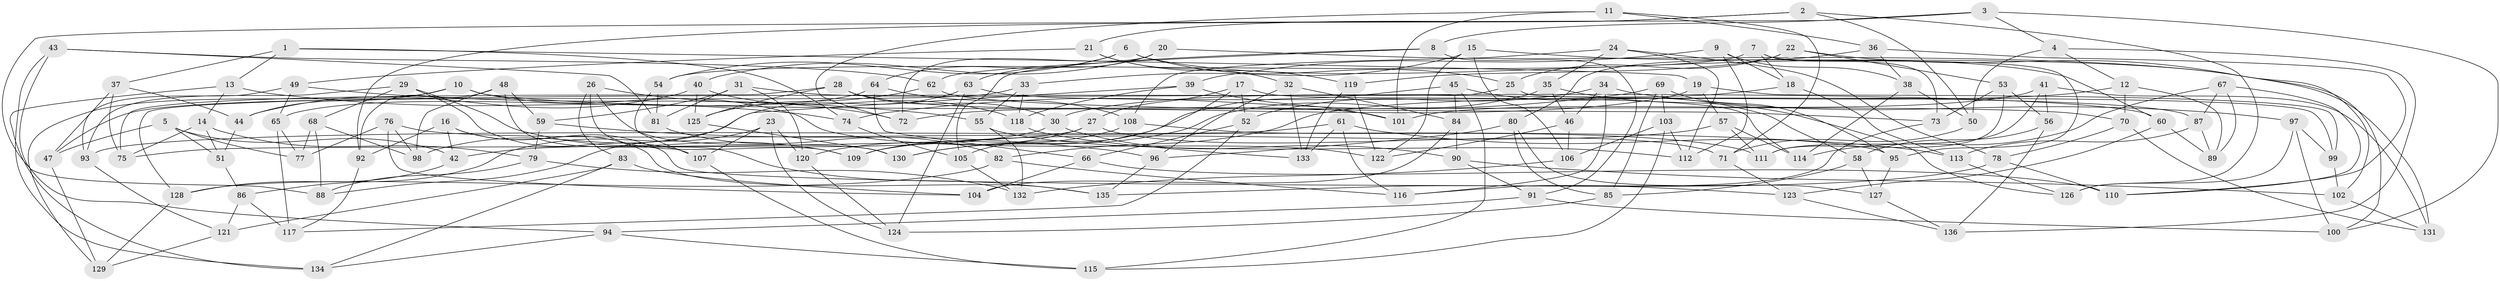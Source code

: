 // Generated by graph-tools (version 1.1) at 2025/11/02/27/25 16:11:46]
// undirected, 136 vertices, 272 edges
graph export_dot {
graph [start="1"]
  node [color=gray90,style=filled];
  1;
  2;
  3;
  4;
  5;
  6;
  7;
  8;
  9;
  10;
  11;
  12;
  13;
  14;
  15;
  16;
  17;
  18;
  19;
  20;
  21;
  22;
  23;
  24;
  25;
  26;
  27;
  28;
  29;
  30;
  31;
  32;
  33;
  34;
  35;
  36;
  37;
  38;
  39;
  40;
  41;
  42;
  43;
  44;
  45;
  46;
  47;
  48;
  49;
  50;
  51;
  52;
  53;
  54;
  55;
  56;
  57;
  58;
  59;
  60;
  61;
  62;
  63;
  64;
  65;
  66;
  67;
  68;
  69;
  70;
  71;
  72;
  73;
  74;
  75;
  76;
  77;
  78;
  79;
  80;
  81;
  82;
  83;
  84;
  85;
  86;
  87;
  88;
  89;
  90;
  91;
  92;
  93;
  94;
  95;
  96;
  97;
  98;
  99;
  100;
  101;
  102;
  103;
  104;
  105;
  106;
  107;
  108;
  109;
  110;
  111;
  112;
  113;
  114;
  115;
  116;
  117;
  118;
  119;
  120;
  121;
  122;
  123;
  124;
  125;
  126;
  127;
  128;
  129;
  130;
  131;
  132;
  133;
  134;
  135;
  136;
  1 -- 13;
  1 -- 19;
  1 -- 74;
  1 -- 37;
  2 -- 126;
  2 -- 21;
  2 -- 92;
  2 -- 50;
  3 -- 4;
  3 -- 8;
  3 -- 100;
  3 -- 88;
  4 -- 50;
  4 -- 12;
  4 -- 136;
  5 -- 77;
  5 -- 51;
  5 -- 47;
  5 -- 42;
  6 -- 60;
  6 -- 25;
  6 -- 54;
  6 -- 64;
  7 -- 73;
  7 -- 18;
  7 -- 95;
  7 -- 54;
  8 -- 91;
  8 -- 62;
  8 -- 105;
  9 -- 112;
  9 -- 38;
  9 -- 39;
  9 -- 18;
  10 -- 70;
  10 -- 129;
  10 -- 44;
  10 -- 122;
  11 -- 71;
  11 -- 72;
  11 -- 101;
  11 -- 36;
  12 -- 82;
  12 -- 70;
  12 -- 89;
  13 -- 74;
  13 -- 14;
  13 -- 134;
  14 -- 75;
  14 -- 51;
  14 -- 79;
  15 -- 100;
  15 -- 33;
  15 -- 106;
  15 -- 122;
  16 -- 92;
  16 -- 135;
  16 -- 123;
  16 -- 42;
  17 -- 105;
  17 -- 52;
  17 -- 114;
  17 -- 27;
  18 -- 30;
  18 -- 113;
  19 -- 99;
  19 -- 72;
  19 -- 57;
  20 -- 40;
  20 -- 131;
  20 -- 72;
  20 -- 63;
  21 -- 32;
  21 -- 119;
  21 -- 49;
  22 -- 25;
  22 -- 102;
  22 -- 119;
  22 -- 53;
  23 -- 124;
  23 -- 107;
  23 -- 120;
  23 -- 86;
  24 -- 112;
  24 -- 78;
  24 -- 108;
  24 -- 35;
  25 -- 99;
  25 -- 128;
  26 -- 83;
  26 -- 109;
  26 -- 130;
  26 -- 72;
  27 -- 120;
  27 -- 71;
  27 -- 75;
  28 -- 30;
  28 -- 125;
  28 -- 101;
  28 -- 75;
  29 -- 93;
  29 -- 68;
  29 -- 107;
  29 -- 109;
  30 -- 42;
  30 -- 90;
  31 -- 60;
  31 -- 59;
  31 -- 120;
  31 -- 81;
  32 -- 133;
  32 -- 96;
  32 -- 84;
  33 -- 47;
  33 -- 118;
  33 -- 55;
  34 -- 97;
  34 -- 46;
  34 -- 52;
  34 -- 116;
  35 -- 126;
  35 -- 130;
  35 -- 46;
  36 -- 80;
  36 -- 110;
  36 -- 38;
  37 -- 44;
  37 -- 75;
  37 -- 47;
  38 -- 50;
  38 -- 114;
  39 -- 101;
  39 -- 98;
  39 -- 118;
  40 -- 125;
  40 -- 118;
  40 -- 44;
  41 -- 131;
  41 -- 56;
  41 -- 101;
  41 -- 111;
  42 -- 128;
  43 -- 81;
  43 -- 62;
  43 -- 94;
  43 -- 134;
  44 -- 51;
  45 -- 58;
  45 -- 84;
  45 -- 115;
  45 -- 130;
  46 -- 106;
  46 -- 122;
  47 -- 129;
  48 -- 59;
  48 -- 92;
  48 -- 135;
  48 -- 98;
  49 -- 93;
  49 -- 55;
  49 -- 65;
  50 -- 71;
  51 -- 86;
  52 -- 66;
  52 -- 117;
  53 -- 73;
  53 -- 56;
  53 -- 111;
  54 -- 107;
  54 -- 81;
  55 -- 112;
  55 -- 132;
  56 -- 136;
  56 -- 58;
  57 -- 109;
  57 -- 111;
  57 -- 114;
  58 -- 85;
  58 -- 127;
  59 -- 79;
  59 -- 96;
  60 -- 123;
  60 -- 89;
  61 -- 93;
  61 -- 133;
  61 -- 116;
  61 -- 113;
  62 -- 125;
  62 -- 73;
  63 -- 124;
  63 -- 87;
  63 -- 88;
  64 -- 108;
  64 -- 66;
  64 -- 65;
  65 -- 117;
  65 -- 77;
  66 -- 104;
  66 -- 110;
  67 -- 114;
  67 -- 89;
  67 -- 110;
  67 -- 87;
  68 -- 98;
  68 -- 88;
  68 -- 77;
  69 -- 103;
  69 -- 85;
  69 -- 95;
  69 -- 74;
  70 -- 78;
  70 -- 131;
  71 -- 123;
  73 -- 116;
  74 -- 105;
  76 -- 95;
  76 -- 104;
  76 -- 98;
  76 -- 77;
  78 -- 110;
  78 -- 135;
  79 -- 132;
  79 -- 88;
  80 -- 96;
  80 -- 127;
  80 -- 85;
  81 -- 82;
  82 -- 128;
  82 -- 116;
  83 -- 134;
  83 -- 121;
  83 -- 104;
  84 -- 104;
  84 -- 90;
  85 -- 124;
  86 -- 117;
  86 -- 121;
  87 -- 113;
  87 -- 89;
  90 -- 102;
  90 -- 91;
  91 -- 100;
  91 -- 94;
  92 -- 117;
  93 -- 121;
  94 -- 115;
  94 -- 134;
  95 -- 127;
  96 -- 135;
  97 -- 126;
  97 -- 100;
  97 -- 99;
  99 -- 102;
  102 -- 131;
  103 -- 115;
  103 -- 112;
  103 -- 106;
  105 -- 132;
  106 -- 132;
  107 -- 115;
  108 -- 109;
  108 -- 111;
  113 -- 126;
  118 -- 133;
  119 -- 133;
  119 -- 122;
  120 -- 124;
  121 -- 129;
  123 -- 136;
  125 -- 130;
  127 -- 136;
  128 -- 129;
}
